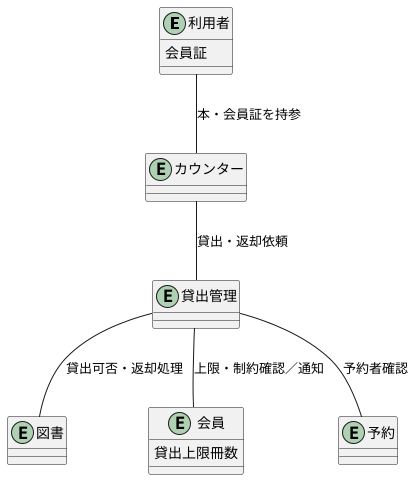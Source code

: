 @startuml analysis_domain_model
entity "利用者" as User {
  会員証
}
entity "図書" as Book {
}
entity "会員" as Member {
  貸出上限冊数
}
entity "予約" as Reserve {
}
entity "貸出管理" as LendingManager {
}
entity "カウンター" as Counter {
}

User -- Counter : 本・会員証を持参
Counter -- LendingManager : 貸出・返却依頼
LendingManager -- Book : 貸出可否・返却処理
LendingManager -- Member : 上限・制約確認／通知
LendingManager -- Reserve : 予約者確認

@enduml
